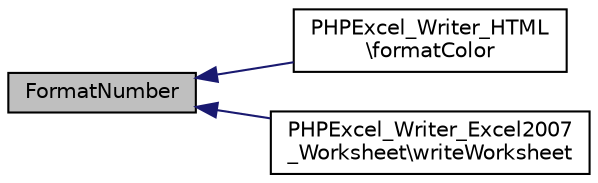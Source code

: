 digraph "FormatNumber"
{
  edge [fontname="Helvetica",fontsize="10",labelfontname="Helvetica",labelfontsize="10"];
  node [fontname="Helvetica",fontsize="10",shape=record];
  rankdir="LR";
  Node49 [label="FormatNumber",height=0.2,width=0.4,color="black", fillcolor="grey75", style="filled", fontcolor="black"];
  Node49 -> Node50 [dir="back",color="midnightblue",fontsize="10",style="solid",fontname="Helvetica"];
  Node50 [label="PHPExcel_Writer_HTML\l\\formatColor",height=0.2,width=0.4,color="black", fillcolor="white", style="filled",URL="$class_p_h_p_excel___writer___h_t_m_l.html#af27ebb46f8805f393438ce2230de1984"];
  Node49 -> Node51 [dir="back",color="midnightblue",fontsize="10",style="solid",fontname="Helvetica"];
  Node51 [label="PHPExcel_Writer_Excel2007\l_Worksheet\\writeWorksheet",height=0.2,width=0.4,color="black", fillcolor="white", style="filled",URL="$class_p_h_p_excel___writer___excel2007___worksheet.html#a9adbdd202d536935ff25eb87c99fa7e9"];
}
